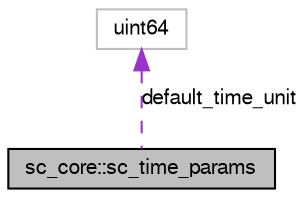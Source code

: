 digraph G
{
  edge [fontname="FreeSans",fontsize="10",labelfontname="FreeSans",labelfontsize="10"];
  node [fontname="FreeSans",fontsize="10",shape=record];
  Node1 [label="sc_core::sc_time_params",height=0.2,width=0.4,color="black", fillcolor="grey75", style="filled" fontcolor="black"];
  Node2 -> Node1 [dir=back,color="darkorchid3",fontsize="10",style="dashed",label="default_time_unit",fontname="FreeSans"];
  Node2 [label="uint64",height=0.2,width=0.4,color="grey75", fillcolor="white", style="filled"];
}
